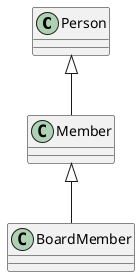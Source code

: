 @startuml
'https://plantuml.com/class-diagram

class Person
class Member
class BoardMember

Person <|-- Member
Member <|-- BoardMember

@enduml
